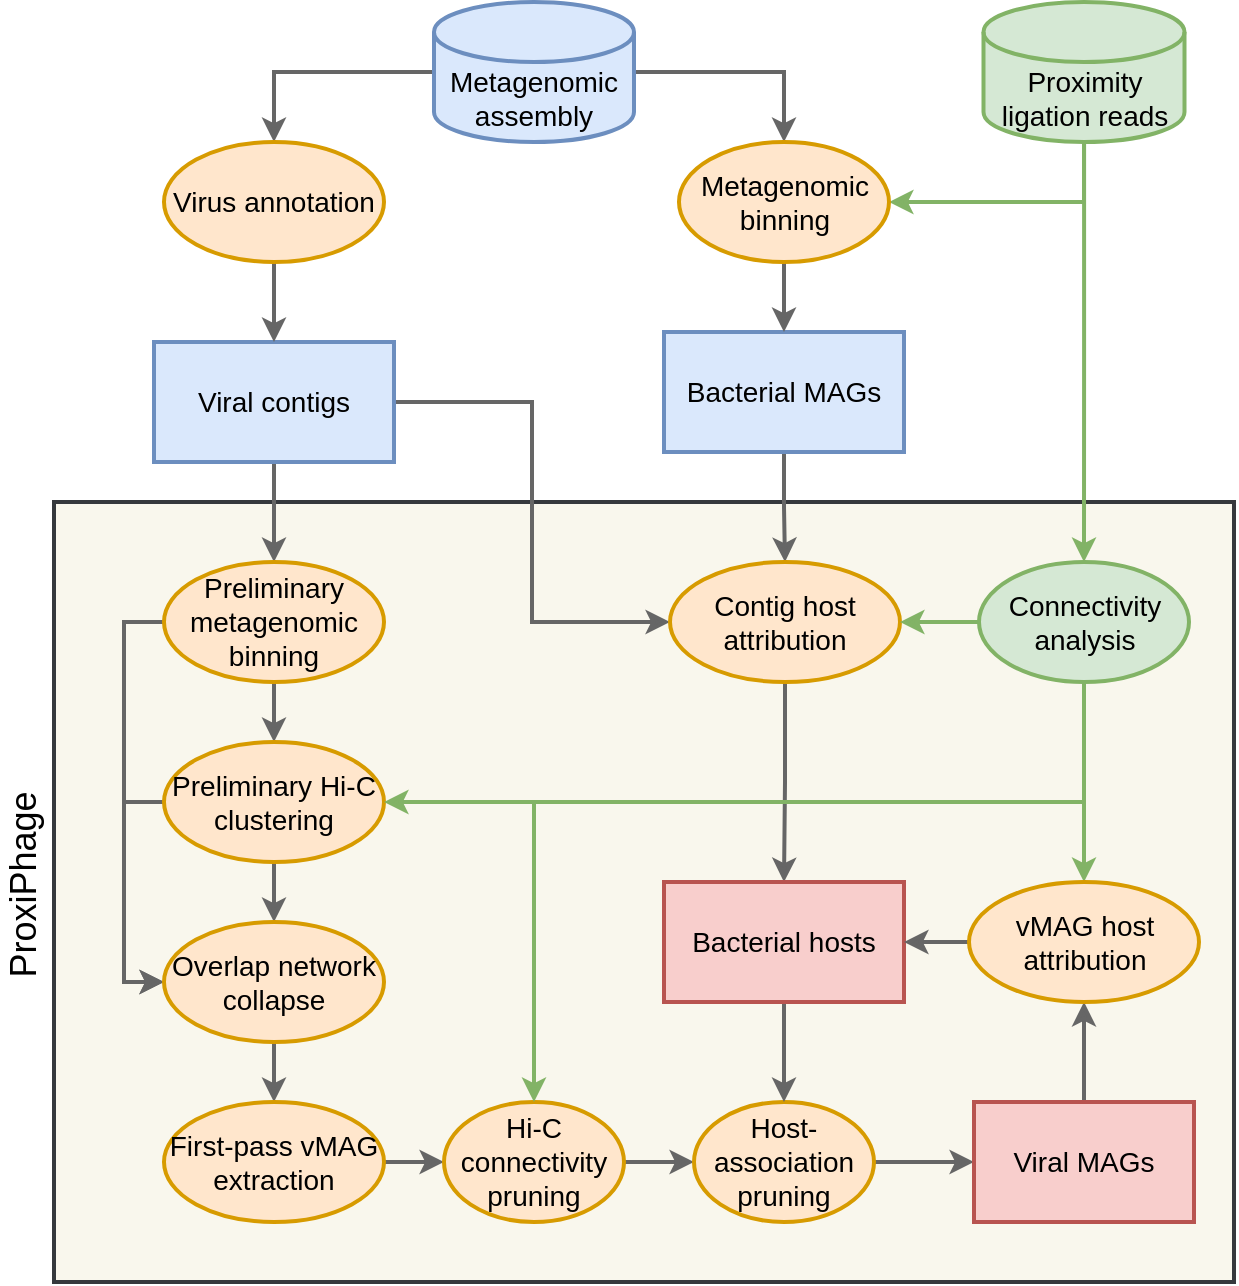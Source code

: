 <mxfile version="14.7.1" type="device"><diagram id="qrEd2WvZHE501CwSGh9q" name="Page-1"><mxGraphModel dx="946" dy="520" grid="1" gridSize="10" guides="1" tooltips="1" connect="1" arrows="1" fold="1" page="1" pageScale="1" pageWidth="850" pageHeight="1100" math="0" shadow="0"><root><mxCell id="0"/><mxCell id="1" parent="0"/><mxCell id="CEWWEwYBI7iVYfk21avY-82" value="" style="rounded=0;whiteSpace=wrap;html=1;strokeWidth=2;fillColor=#f9f7ed;strokeColor=#36393d;fontSize=14;" parent="1" vertex="1"><mxGeometry x="130" y="410" width="590" height="390" as="geometry"/></mxCell><mxCell id="CEWWEwYBI7iVYfk21avY-84" value="" style="edgeStyle=orthogonalEdgeStyle;rounded=0;orthogonalLoop=1;jettySize=auto;html=1;exitX=1;exitY=0.5;exitDx=0;exitDy=0;exitPerimeter=0;fillColor=#f5f5f5;strokeColor=#666666;strokeWidth=2;entryX=0.5;entryY=0;entryDx=0;entryDy=0;fontSize=14;" parent="1" source="CEWWEwYBI7iVYfk21avY-86" target="CEWWEwYBI7iVYfk21avY-113" edge="1"><mxGeometry relative="1" as="geometry"/></mxCell><mxCell id="CEWWEwYBI7iVYfk21avY-85" value="" style="edgeStyle=orthogonalEdgeStyle;rounded=0;orthogonalLoop=1;jettySize=auto;html=1;fillColor=#f5f5f5;strokeColor=#666666;strokeWidth=2;entryX=0.5;entryY=0;entryDx=0;entryDy=0;fontSize=14;" parent="1" source="CEWWEwYBI7iVYfk21avY-86" target="CEWWEwYBI7iVYfk21avY-115" edge="1"><mxGeometry relative="1" as="geometry"><mxPoint x="240" y="230" as="targetPoint"/></mxGeometry></mxCell><mxCell id="CEWWEwYBI7iVYfk21avY-86" value="Metagenomic assembly" style="shape=cylinder3;whiteSpace=wrap;html=1;boundedLbl=1;backgroundOutline=1;size=15;fillColor=#dae8fc;strokeColor=#6c8ebf;strokeWidth=2;fontSize=14;" parent="1" vertex="1"><mxGeometry x="320" y="160" width="100" height="70" as="geometry"/></mxCell><mxCell id="CEWWEwYBI7iVYfk21avY-87" value="" style="edgeStyle=orthogonalEdgeStyle;rounded=0;orthogonalLoop=1;jettySize=auto;html=1;fillColor=#d5e8d4;strokeColor=#82b366;strokeWidth=2;fontSize=14;" parent="1" source="CEWWEwYBI7iVYfk21avY-89" target="CEWWEwYBI7iVYfk21avY-119" edge="1"><mxGeometry relative="1" as="geometry"/></mxCell><mxCell id="CEWWEwYBI7iVYfk21avY-88" style="edgeStyle=orthogonalEdgeStyle;rounded=0;orthogonalLoop=1;jettySize=auto;html=1;exitX=0.5;exitY=1;exitDx=0;exitDy=0;exitPerimeter=0;entryX=1;entryY=0.5;entryDx=0;entryDy=0;fillColor=#d5e8d4;strokeColor=#82b366;strokeWidth=2;fontSize=14;" parent="1" source="CEWWEwYBI7iVYfk21avY-89" target="CEWWEwYBI7iVYfk21avY-113" edge="1"><mxGeometry relative="1" as="geometry"/></mxCell><mxCell id="CEWWEwYBI7iVYfk21avY-89" value="Proximity ligation reads" style="shape=cylinder3;whiteSpace=wrap;html=1;boundedLbl=1;backgroundOutline=1;size=15;fillColor=#d5e8d4;strokeColor=#82b366;strokeWidth=2;fontSize=14;" parent="1" vertex="1"><mxGeometry x="594.75" y="160" width="100.5" height="70" as="geometry"/></mxCell><mxCell id="CEWWEwYBI7iVYfk21avY-90" style="edgeStyle=orthogonalEdgeStyle;rounded=0;orthogonalLoop=1;jettySize=auto;html=1;exitX=1;exitY=0.5;exitDx=0;exitDy=0;entryX=0;entryY=0.5;entryDx=0;entryDy=0;strokeWidth=2;fillColor=#f5f5f5;strokeColor=#666666;fontSize=14;" parent="1" source="CEWWEwYBI7iVYfk21avY-92" target="CEWWEwYBI7iVYfk21avY-109" edge="1"><mxGeometry relative="1" as="geometry"/></mxCell><mxCell id="CEWWEwYBI7iVYfk21avY-91" value="" style="edgeStyle=orthogonalEdgeStyle;rounded=0;orthogonalLoop=1;jettySize=auto;html=1;strokeWidth=2;fillColor=#f5f5f5;strokeColor=#666666;fontSize=14;" parent="1" source="CEWWEwYBI7iVYfk21avY-92" target="CEWWEwYBI7iVYfk21avY-97" edge="1"><mxGeometry relative="1" as="geometry"/></mxCell><mxCell id="CEWWEwYBI7iVYfk21avY-92" value="Viral contigs" style="whiteSpace=wrap;html=1;strokeWidth=2;fillColor=#dae8fc;strokeColor=#6c8ebf;fontSize=14;" parent="1" vertex="1"><mxGeometry x="180" y="330" width="120" height="60" as="geometry"/></mxCell><mxCell id="CEWWEwYBI7iVYfk21avY-93" style="edgeStyle=orthogonalEdgeStyle;rounded=0;orthogonalLoop=1;jettySize=auto;html=1;entryX=0.5;entryY=0;entryDx=0;entryDy=0;strokeWidth=2;fillColor=#f5f5f5;strokeColor=#666666;fontSize=14;" parent="1" source="CEWWEwYBI7iVYfk21avY-94" target="CEWWEwYBI7iVYfk21avY-109" edge="1"><mxGeometry relative="1" as="geometry"/></mxCell><mxCell id="CEWWEwYBI7iVYfk21avY-94" value="Bacterial MAGs" style="whiteSpace=wrap;html=1;strokeWidth=2;fillColor=#dae8fc;strokeColor=#6c8ebf;fontSize=14;" parent="1" vertex="1"><mxGeometry x="435" y="325" width="120" height="60" as="geometry"/></mxCell><mxCell id="CEWWEwYBI7iVYfk21avY-95" value="" style="edgeStyle=orthogonalEdgeStyle;rounded=0;orthogonalLoop=1;jettySize=auto;html=1;strokeWidth=2;fillColor=#f5f5f5;strokeColor=#666666;fontSize=14;" parent="1" source="CEWWEwYBI7iVYfk21avY-97" target="CEWWEwYBI7iVYfk21avY-100" edge="1"><mxGeometry relative="1" as="geometry"/></mxCell><mxCell id="CEWWEwYBI7iVYfk21avY-96" style="edgeStyle=orthogonalEdgeStyle;rounded=0;orthogonalLoop=1;jettySize=auto;html=1;exitX=0;exitY=0.5;exitDx=0;exitDy=0;entryX=0;entryY=0.5;entryDx=0;entryDy=0;strokeWidth=2;fillColor=#f5f5f5;strokeColor=#666666;fontSize=14;" parent="1" source="CEWWEwYBI7iVYfk21avY-97" target="CEWWEwYBI7iVYfk21avY-121" edge="1"><mxGeometry relative="1" as="geometry"/></mxCell><mxCell id="CEWWEwYBI7iVYfk21avY-97" value="Preliminary metagenomic binning" style="ellipse;whiteSpace=wrap;html=1;strokeWidth=2;fillColor=#ffe6cc;strokeColor=#d79b00;fontSize=14;" parent="1" vertex="1"><mxGeometry x="185" y="440" width="110" height="60" as="geometry"/></mxCell><mxCell id="CEWWEwYBI7iVYfk21avY-98" value="" style="edgeStyle=orthogonalEdgeStyle;rounded=0;orthogonalLoop=1;jettySize=auto;html=1;strokeWidth=2;fillColor=#f5f5f5;strokeColor=#666666;fontSize=14;" parent="1" source="CEWWEwYBI7iVYfk21avY-100" target="CEWWEwYBI7iVYfk21avY-121" edge="1"><mxGeometry relative="1" as="geometry"/></mxCell><mxCell id="CEWWEwYBI7iVYfk21avY-99" style="edgeStyle=orthogonalEdgeStyle;rounded=0;orthogonalLoop=1;jettySize=auto;html=1;exitX=0;exitY=0.5;exitDx=0;exitDy=0;entryX=0;entryY=0.5;entryDx=0;entryDy=0;strokeWidth=2;fillColor=#f5f5f5;strokeColor=#666666;fontSize=14;" parent="1" source="CEWWEwYBI7iVYfk21avY-100" target="CEWWEwYBI7iVYfk21avY-121" edge="1"><mxGeometry relative="1" as="geometry"/></mxCell><mxCell id="CEWWEwYBI7iVYfk21avY-100" value="Preliminary Hi-C clustering" style="ellipse;whiteSpace=wrap;html=1;strokeWidth=2;fillColor=#ffe6cc;strokeColor=#d79b00;fontSize=14;" parent="1" vertex="1"><mxGeometry x="185" y="530" width="110" height="60" as="geometry"/></mxCell><mxCell id="CEWWEwYBI7iVYfk21avY-101" style="edgeStyle=orthogonalEdgeStyle;rounded=0;orthogonalLoop=1;jettySize=auto;html=1;exitX=1;exitY=0.5;exitDx=0;exitDy=0;entryX=0;entryY=0.5;entryDx=0;entryDy=0;strokeWidth=2;fillColor=#f5f5f5;strokeColor=#666666;fontSize=14;" parent="1" source="CEWWEwYBI7iVYfk21avY-125" target="CEWWEwYBI7iVYfk21avY-104" edge="1"><mxGeometry relative="1" as="geometry"><mxPoint x="315" y="740" as="targetPoint"/><mxPoint x="297.5" y="740" as="sourcePoint"/></mxGeometry></mxCell><mxCell id="CEWWEwYBI7iVYfk21avY-103" style="edgeStyle=orthogonalEdgeStyle;rounded=0;orthogonalLoop=1;jettySize=auto;html=1;exitX=1;exitY=0.5;exitDx=0;exitDy=0;entryX=0;entryY=0.5;entryDx=0;entryDy=0;strokeWidth=2;fillColor=#f5f5f5;strokeColor=#666666;fontSize=14;" parent="1" source="CEWWEwYBI7iVYfk21avY-104" target="CEWWEwYBI7iVYfk21avY-106" edge="1"><mxGeometry relative="1" as="geometry"/></mxCell><mxCell id="CEWWEwYBI7iVYfk21avY-104" value="Hi-C connectivity pruning" style="ellipse;whiteSpace=wrap;html=1;rounded=0;strokeWidth=2;fillColor=#ffe6cc;strokeColor=#d79b00;fontSize=14;" parent="1" vertex="1"><mxGeometry x="325" y="710" width="90" height="60" as="geometry"/></mxCell><mxCell id="CEWWEwYBI7iVYfk21avY-105" style="edgeStyle=orthogonalEdgeStyle;rounded=0;orthogonalLoop=1;jettySize=auto;html=1;exitX=1;exitY=0.5;exitDx=0;exitDy=0;entryX=0;entryY=0.5;entryDx=0;entryDy=0;strokeWidth=2;fillColor=#f5f5f5;strokeColor=#666666;fontSize=14;" parent="1" source="CEWWEwYBI7iVYfk21avY-106" target="CEWWEwYBI7iVYfk21avY-107" edge="1"><mxGeometry relative="1" as="geometry"/></mxCell><mxCell id="CEWWEwYBI7iVYfk21avY-106" value="Host-association pruning" style="ellipse;whiteSpace=wrap;html=1;rounded=0;strokeWidth=2;fillColor=#ffe6cc;strokeColor=#d79b00;fontSize=14;" parent="1" vertex="1"><mxGeometry x="450" y="710" width="90" height="60" as="geometry"/></mxCell><mxCell id="CEWWEwYBI7iVYfk21avY-124" style="edgeStyle=orthogonalEdgeStyle;rounded=0;orthogonalLoop=1;jettySize=auto;html=1;exitX=0.5;exitY=0;exitDx=0;exitDy=0;entryX=0.5;entryY=1;entryDx=0;entryDy=0;strokeWidth=2;fillColor=#f5f5f5;strokeColor=#666666;fontSize=14;" parent="1" source="CEWWEwYBI7iVYfk21avY-107" target="CEWWEwYBI7iVYfk21avY-127" edge="1"><mxGeometry relative="1" as="geometry"/></mxCell><mxCell id="CEWWEwYBI7iVYfk21avY-107" value="Viral MAGs" style="whiteSpace=wrap;html=1;rounded=0;strokeWidth=2;fillColor=#f8cecc;strokeColor=#b85450;fontSize=14;" parent="1" vertex="1"><mxGeometry x="590" y="710" width="110" height="60" as="geometry"/></mxCell><mxCell id="CEWWEwYBI7iVYfk21avY-108" value="" style="edgeStyle=orthogonalEdgeStyle;rounded=0;orthogonalLoop=1;jettySize=auto;html=1;strokeWidth=2;fillColor=#f5f5f5;strokeColor=#666666;fontSize=14;" parent="1" source="CEWWEwYBI7iVYfk21avY-109" target="CEWWEwYBI7iVYfk21avY-111" edge="1"><mxGeometry relative="1" as="geometry"/></mxCell><mxCell id="CEWWEwYBI7iVYfk21avY-109" value="Contig host attribution" style="ellipse;whiteSpace=wrap;html=1;strokeWidth=2;fillColor=#ffe6cc;strokeColor=#d79b00;fontSize=14;" parent="1" vertex="1"><mxGeometry x="438" y="440" width="115" height="60" as="geometry"/></mxCell><mxCell id="CEWWEwYBI7iVYfk21avY-110" style="edgeStyle=orthogonalEdgeStyle;rounded=0;orthogonalLoop=1;jettySize=auto;html=1;entryX=0.5;entryY=0;entryDx=0;entryDy=0;strokeWidth=2;fillColor=#f5f5f5;strokeColor=#666666;fontSize=14;" parent="1" source="CEWWEwYBI7iVYfk21avY-111" target="CEWWEwYBI7iVYfk21avY-106" edge="1"><mxGeometry relative="1" as="geometry"/></mxCell><mxCell id="CEWWEwYBI7iVYfk21avY-111" value="Bacterial hosts" style="whiteSpace=wrap;html=1;strokeWidth=2;fillColor=#f8cecc;strokeColor=#b85450;fontSize=14;" parent="1" vertex="1"><mxGeometry x="435" y="600" width="120" height="60" as="geometry"/></mxCell><mxCell id="CEWWEwYBI7iVYfk21avY-112" value="" style="edgeStyle=orthogonalEdgeStyle;rounded=0;orthogonalLoop=1;jettySize=auto;html=1;fillColor=#f5f5f5;strokeColor=#666666;strokeWidth=2;fontSize=14;" parent="1" source="CEWWEwYBI7iVYfk21avY-113" target="CEWWEwYBI7iVYfk21avY-94" edge="1"><mxGeometry relative="1" as="geometry"/></mxCell><mxCell id="CEWWEwYBI7iVYfk21avY-113" value="Metagenomic binning" style="ellipse;whiteSpace=wrap;html=1;strokeWidth=2;fillColor=#ffe6cc;strokeColor=#d79b00;fontSize=14;" parent="1" vertex="1"><mxGeometry x="442.5" y="230" width="105" height="60" as="geometry"/></mxCell><mxCell id="CEWWEwYBI7iVYfk21avY-114" value="" style="edgeStyle=orthogonalEdgeStyle;rounded=0;orthogonalLoop=1;jettySize=auto;html=1;fillColor=#f5f5f5;strokeColor=#666666;strokeWidth=2;fontSize=14;" parent="1" source="CEWWEwYBI7iVYfk21avY-115" target="CEWWEwYBI7iVYfk21avY-92" edge="1"><mxGeometry relative="1" as="geometry"/></mxCell><mxCell id="CEWWEwYBI7iVYfk21avY-115" value="Virus annotation" style="ellipse;whiteSpace=wrap;html=1;strokeWidth=2;fillColor=#ffe6cc;strokeColor=#d79b00;fontSize=14;" parent="1" vertex="1"><mxGeometry x="185" y="230" width="110" height="60" as="geometry"/></mxCell><mxCell id="CEWWEwYBI7iVYfk21avY-116" style="edgeStyle=orthogonalEdgeStyle;rounded=0;orthogonalLoop=1;jettySize=auto;html=1;exitX=0.5;exitY=1;exitDx=0;exitDy=0;entryX=1;entryY=0.5;entryDx=0;entryDy=0;fillColor=#d5e8d4;strokeColor=#82b366;strokeWidth=2;fontSize=14;" parent="1" source="CEWWEwYBI7iVYfk21avY-119" target="CEWWEwYBI7iVYfk21avY-100" edge="1"><mxGeometry relative="1" as="geometry"><Array as="points"><mxPoint x="645" y="560"/></Array></mxGeometry></mxCell><mxCell id="CEWWEwYBI7iVYfk21avY-117" style="edgeStyle=orthogonalEdgeStyle;rounded=0;orthogonalLoop=1;jettySize=auto;html=1;exitX=0;exitY=0.5;exitDx=0;exitDy=0;entryX=1;entryY=0.5;entryDx=0;entryDy=0;strokeWidth=2;fillColor=#d5e8d4;strokeColor=#82b366;fontSize=14;" parent="1" source="CEWWEwYBI7iVYfk21avY-119" target="CEWWEwYBI7iVYfk21avY-109" edge="1"><mxGeometry relative="1" as="geometry"/></mxCell><mxCell id="CEWWEwYBI7iVYfk21avY-118" style="edgeStyle=orthogonalEdgeStyle;rounded=0;orthogonalLoop=1;jettySize=auto;html=1;exitX=0.5;exitY=1;exitDx=0;exitDy=0;entryX=0.5;entryY=0;entryDx=0;entryDy=0;fillColor=#d5e8d4;strokeColor=#82b366;strokeWidth=2;fontSize=14;" parent="1" source="CEWWEwYBI7iVYfk21avY-119" target="CEWWEwYBI7iVYfk21avY-104" edge="1"><mxGeometry relative="1" as="geometry"><Array as="points"><mxPoint x="645" y="560"/><mxPoint x="370" y="560"/></Array></mxGeometry></mxCell><mxCell id="CEWWEwYBI7iVYfk21avY-128" style="edgeStyle=orthogonalEdgeStyle;rounded=0;orthogonalLoop=1;jettySize=auto;html=1;exitX=0.5;exitY=1;exitDx=0;exitDy=0;entryX=0.5;entryY=0;entryDx=0;entryDy=0;strokeWidth=2;fillColor=#d5e8d4;strokeColor=#82b366;fontSize=14;" parent="1" source="CEWWEwYBI7iVYfk21avY-119" target="CEWWEwYBI7iVYfk21avY-127" edge="1"><mxGeometry relative="1" as="geometry"/></mxCell><mxCell id="CEWWEwYBI7iVYfk21avY-119" value="Connectivity analysis" style="ellipse;whiteSpace=wrap;html=1;strokeWidth=2;fillColor=#d5e8d4;strokeColor=#82b366;fontSize=14;" parent="1" vertex="1"><mxGeometry x="592.5" y="440" width="105" height="60" as="geometry"/></mxCell><mxCell id="CEWWEwYBI7iVYfk21avY-120" value="" style="edgeStyle=orthogonalEdgeStyle;rounded=0;orthogonalLoop=1;jettySize=auto;html=1;strokeWidth=2;fillColor=#f5f5f5;strokeColor=#666666;entryX=0.5;entryY=0;entryDx=0;entryDy=0;fontSize=14;" parent="1" source="CEWWEwYBI7iVYfk21avY-121" target="CEWWEwYBI7iVYfk21avY-125" edge="1"><mxGeometry relative="1" as="geometry"><mxPoint x="240" y="710" as="targetPoint"/></mxGeometry></mxCell><mxCell id="CEWWEwYBI7iVYfk21avY-121" value="Overlap network collapse" style="ellipse;whiteSpace=wrap;html=1;strokeWidth=2;fillColor=#ffe6cc;strokeColor=#d79b00;fontSize=14;" parent="1" vertex="1"><mxGeometry x="185" y="620" width="110" height="60" as="geometry"/></mxCell><mxCell id="CEWWEwYBI7iVYfk21avY-122" value="&lt;font style=&quot;font-size: 18px;&quot;&gt;ProxiPhage&lt;/font&gt;" style="text;html=1;strokeColor=none;fillColor=none;align=center;verticalAlign=middle;whiteSpace=wrap;rounded=0;rotation=-90;fontSize=18;" parent="1" vertex="1"><mxGeometry x="55" y="590" width="120" height="22.5" as="geometry"/></mxCell><mxCell id="CEWWEwYBI7iVYfk21avY-125" value="First-pass vMAG extraction" style="ellipse;whiteSpace=wrap;html=1;strokeWidth=2;fillColor=#ffe6cc;strokeColor=#d79b00;fontSize=14;" parent="1" vertex="1"><mxGeometry x="185" y="710" width="110" height="60" as="geometry"/></mxCell><mxCell id="CEWWEwYBI7iVYfk21avY-129" style="edgeStyle=orthogonalEdgeStyle;rounded=0;orthogonalLoop=1;jettySize=auto;html=1;exitX=0;exitY=0.5;exitDx=0;exitDy=0;entryX=1;entryY=0.5;entryDx=0;entryDy=0;strokeWidth=2;fillColor=#f5f5f5;strokeColor=#666666;fontSize=14;" parent="1" source="CEWWEwYBI7iVYfk21avY-127" target="CEWWEwYBI7iVYfk21avY-111" edge="1"><mxGeometry relative="1" as="geometry"/></mxCell><mxCell id="CEWWEwYBI7iVYfk21avY-127" value="vMAG host attribution" style="ellipse;whiteSpace=wrap;html=1;strokeWidth=2;fillColor=#ffe6cc;strokeColor=#d79b00;fontSize=14;" parent="1" vertex="1"><mxGeometry x="587.5" y="600" width="115" height="60" as="geometry"/></mxCell></root></mxGraphModel></diagram></mxfile>